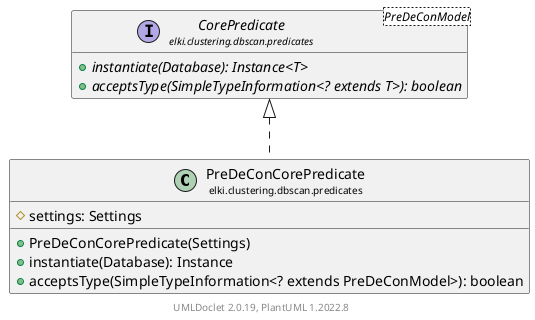@startuml
    remove .*\.(Instance|Par|Parameterizer|Factory)$
    set namespaceSeparator none
    hide empty fields
    hide empty methods

    class "<size:14>PreDeConCorePredicate\n<size:10>elki.clustering.dbscan.predicates" as elki.clustering.dbscan.predicates.PreDeConCorePredicate [[PreDeConCorePredicate.html]] {
        #settings: Settings
        +PreDeConCorePredicate(Settings)
        +instantiate(Database): Instance
        +acceptsType(SimpleTypeInformation<? extends PreDeConModel>): boolean
    }

    interface "<size:14>CorePredicate\n<size:10>elki.clustering.dbscan.predicates" as elki.clustering.dbscan.predicates.CorePredicate<PreDeConModel> [[CorePredicate.html]] {
        {abstract} +instantiate(Database): Instance<T>
        {abstract} +acceptsType(SimpleTypeInformation<? extends T>): boolean
    }
    class "<size:14>PreDeConCorePredicate.Instance\n<size:10>elki.clustering.dbscan.predicates" as elki.clustering.dbscan.predicates.PreDeConCorePredicate.Instance [[PreDeConCorePredicate.Instance.html]]
    class "<size:14>PreDeConCorePredicate.Par\n<size:10>elki.clustering.dbscan.predicates" as elki.clustering.dbscan.predicates.PreDeConCorePredicate.Par [[PreDeConCorePredicate.Par.html]]

    elki.clustering.dbscan.predicates.CorePredicate <|.. elki.clustering.dbscan.predicates.PreDeConCorePredicate
    elki.clustering.dbscan.predicates.PreDeConCorePredicate +-- elki.clustering.dbscan.predicates.PreDeConCorePredicate.Instance
    elki.clustering.dbscan.predicates.PreDeConCorePredicate +-- elki.clustering.dbscan.predicates.PreDeConCorePredicate.Par

    center footer UMLDoclet 2.0.19, PlantUML 1.2022.8
@enduml
